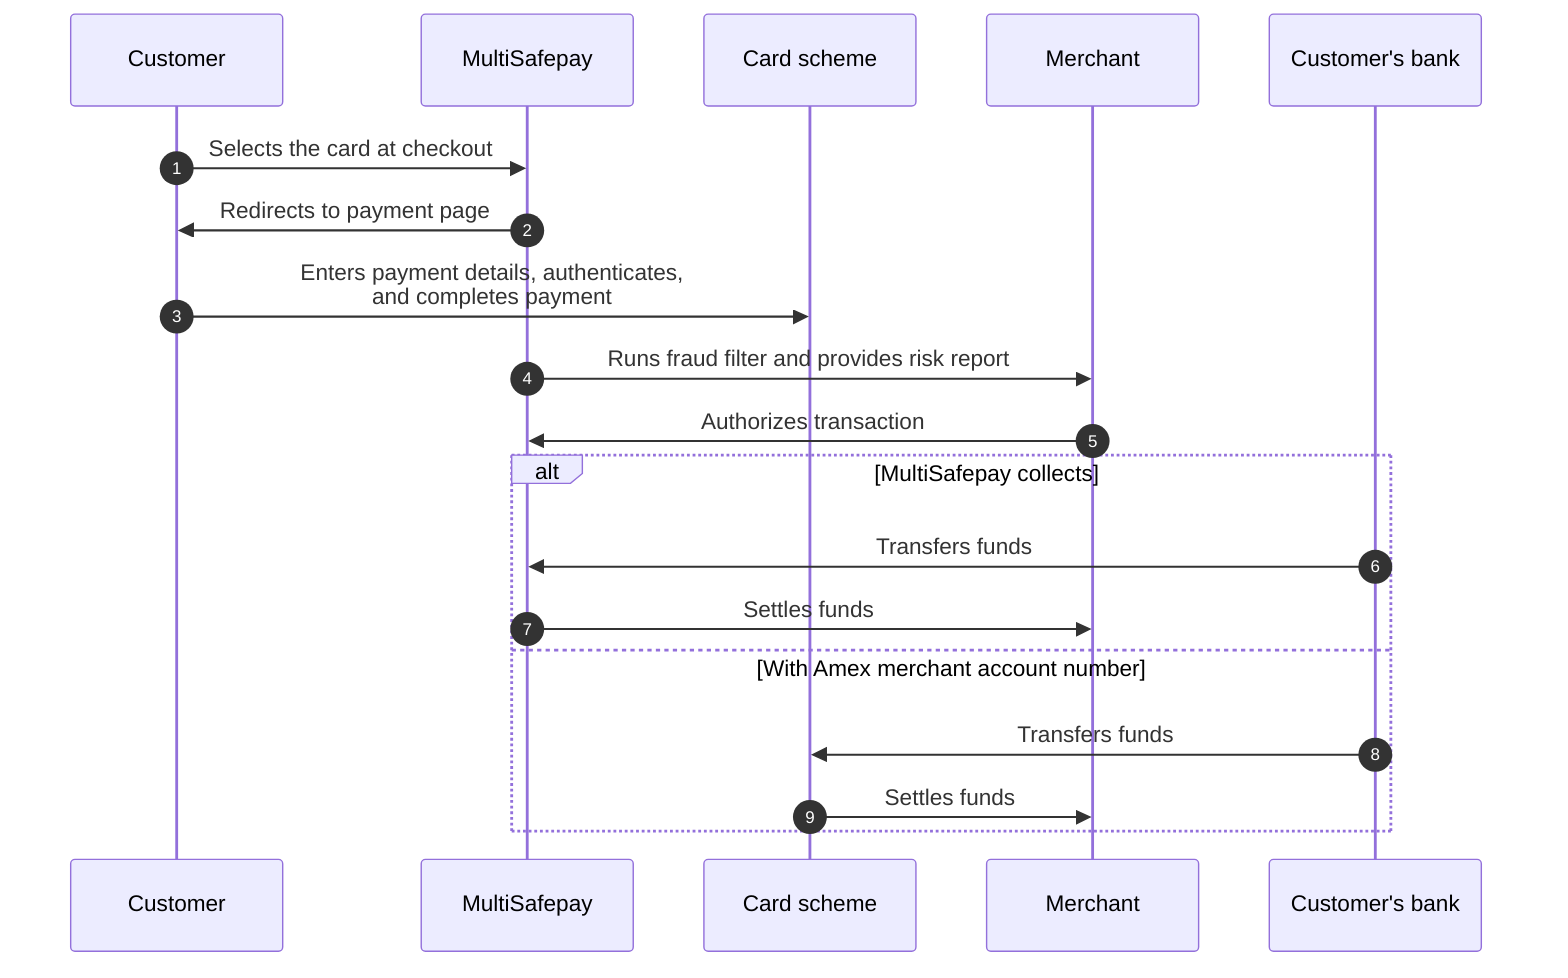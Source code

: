 sequenceDiagram
    autonumber
    participant C as Customer
    participant Mu as MultiSafepay
    participant CS as Card scheme
    participant Me as Merchant
    participant CB as Customer's bank

    C->>Mu: Selects the card at checkout
    Mu->>C: Redirects to payment page
    C->>CS: Enters payment details, authenticates, <br> and completes payment
    Mu->>Me: Runs fraud filter and provides risk report
    Me->>Mu: Authorizes transaction
    alt MultiSafepay collects
        CB->>Mu: Transfers funds 
        Mu->>Me: Settles funds
    else With Amex merchant account number
        CB->>CS: Transfers funds
        CS->>Me: Settles funds
    end